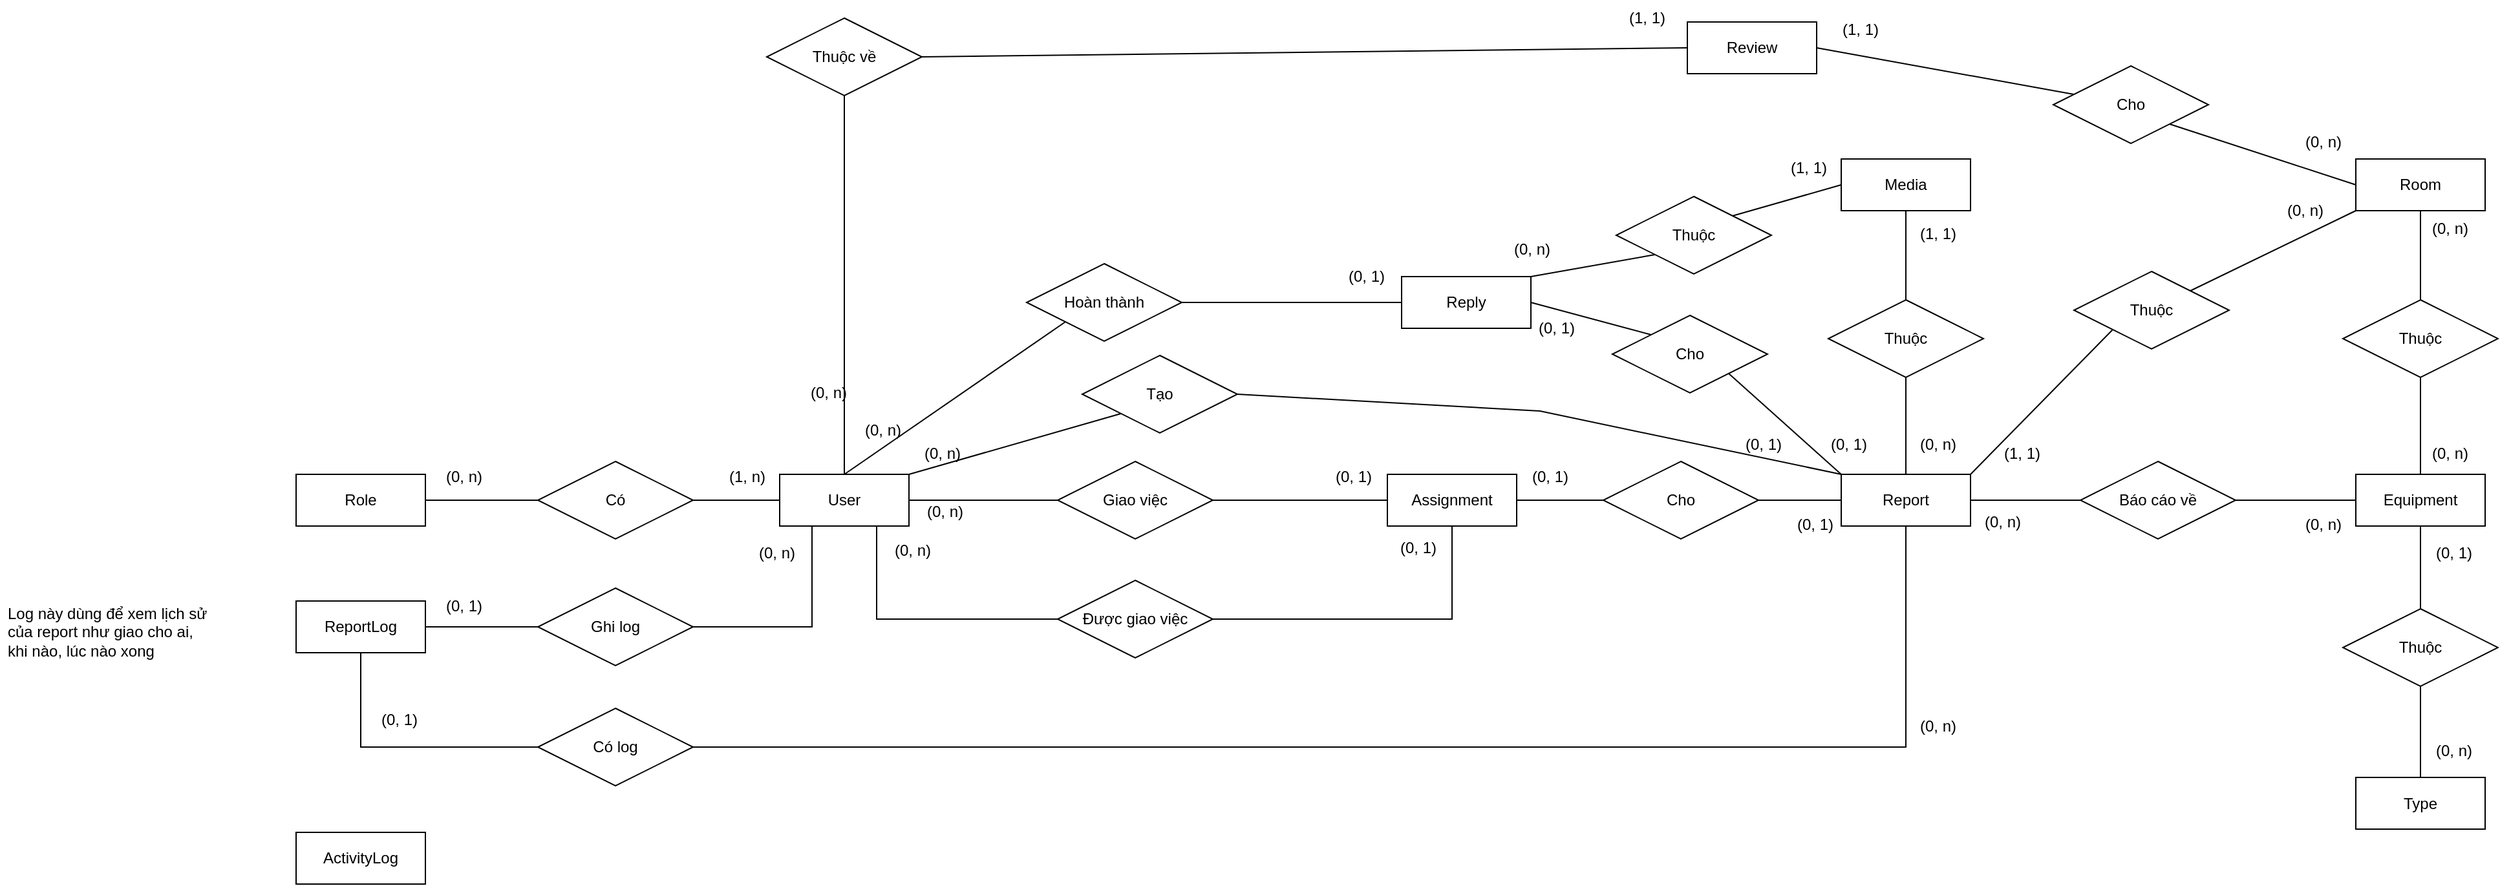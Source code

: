 <mxfile version="22.1.21" type="device">
  <diagram name="Page-1" id="hoEFoQ4iH5sQZK4b98_o">
    <mxGraphModel dx="1755" dy="875" grid="0" gridSize="10" guides="1" tooltips="1" connect="1" arrows="1" fold="1" page="0" pageScale="1" pageWidth="850" pageHeight="1100" math="0" shadow="0">
      <root>
        <mxCell id="0" />
        <mxCell id="1" parent="0" />
        <mxCell id="WUMwzGDRvkxWrhtn1PmS-2" value="User" style="whiteSpace=wrap;html=1;align=center;" vertex="1" parent="1">
          <mxGeometry x="95" y="162" width="100" height="40" as="geometry" />
        </mxCell>
        <mxCell id="WUMwzGDRvkxWrhtn1PmS-3" value="Có" style="shape=rhombus;perimeter=rhombusPerimeter;whiteSpace=wrap;html=1;align=center;" vertex="1" parent="1">
          <mxGeometry x="-92" y="152" width="120" height="60" as="geometry" />
        </mxCell>
        <mxCell id="WUMwzGDRvkxWrhtn1PmS-4" value="Role" style="whiteSpace=wrap;html=1;align=center;" vertex="1" parent="1">
          <mxGeometry x="-279" y="162" width="100" height="40" as="geometry" />
        </mxCell>
        <mxCell id="WUMwzGDRvkxWrhtn1PmS-5" value="" style="endArrow=none;html=1;rounded=0;exitX=1;exitY=0.5;exitDx=0;exitDy=0;entryX=0;entryY=0.5;entryDx=0;entryDy=0;" edge="1" parent="1" source="WUMwzGDRvkxWrhtn1PmS-4" target="WUMwzGDRvkxWrhtn1PmS-3">
          <mxGeometry relative="1" as="geometry">
            <mxPoint x="-224" y="128" as="sourcePoint" />
            <mxPoint x="-64" y="128" as="targetPoint" />
          </mxGeometry>
        </mxCell>
        <mxCell id="WUMwzGDRvkxWrhtn1PmS-6" value="" style="endArrow=none;html=1;rounded=0;exitX=1;exitY=0.5;exitDx=0;exitDy=0;entryX=0;entryY=0.5;entryDx=0;entryDy=0;" edge="1" parent="1" source="WUMwzGDRvkxWrhtn1PmS-3" target="WUMwzGDRvkxWrhtn1PmS-2">
          <mxGeometry relative="1" as="geometry">
            <mxPoint x="88" y="260" as="sourcePoint" />
            <mxPoint x="175" y="260" as="targetPoint" />
          </mxGeometry>
        </mxCell>
        <mxCell id="WUMwzGDRvkxWrhtn1PmS-7" value="(0, n)" style="text;strokeColor=none;fillColor=none;spacingLeft=4;spacingRight=4;overflow=hidden;rotatable=0;points=[[0,0.5],[1,0.5]];portConstraint=eastwest;fontSize=12;whiteSpace=wrap;html=1;" vertex="1" parent="1">
          <mxGeometry x="-169" y="150" width="40" height="30" as="geometry" />
        </mxCell>
        <mxCell id="WUMwzGDRvkxWrhtn1PmS-8" value="(1, n)" style="text;strokeColor=none;fillColor=none;spacingLeft=4;spacingRight=4;overflow=hidden;rotatable=0;points=[[0,0.5],[1,0.5]];portConstraint=eastwest;fontSize=12;whiteSpace=wrap;html=1;" vertex="1" parent="1">
          <mxGeometry x="50" y="150" width="40" height="30" as="geometry" />
        </mxCell>
        <mxCell id="WUMwzGDRvkxWrhtn1PmS-9" value="Giao việc" style="shape=rhombus;perimeter=rhombusPerimeter;whiteSpace=wrap;html=1;align=center;" vertex="1" parent="1">
          <mxGeometry x="310" y="152" width="120" height="60" as="geometry" />
        </mxCell>
        <mxCell id="WUMwzGDRvkxWrhtn1PmS-10" value="Assignment" style="whiteSpace=wrap;html=1;align=center;" vertex="1" parent="1">
          <mxGeometry x="565" y="162" width="100" height="40" as="geometry" />
        </mxCell>
        <mxCell id="WUMwzGDRvkxWrhtn1PmS-11" value="" style="endArrow=none;html=1;rounded=0;exitX=1;exitY=0.5;exitDx=0;exitDy=0;entryX=0;entryY=0.5;entryDx=0;entryDy=0;" edge="1" parent="1" source="WUMwzGDRvkxWrhtn1PmS-2" target="WUMwzGDRvkxWrhtn1PmS-9">
          <mxGeometry relative="1" as="geometry">
            <mxPoint x="338" y="226" as="sourcePoint" />
            <mxPoint x="498" y="226" as="targetPoint" />
          </mxGeometry>
        </mxCell>
        <mxCell id="WUMwzGDRvkxWrhtn1PmS-12" value="" style="endArrow=none;html=1;rounded=0;exitX=1;exitY=0.5;exitDx=0;exitDy=0;entryX=0;entryY=0.5;entryDx=0;entryDy=0;" edge="1" parent="1" source="WUMwzGDRvkxWrhtn1PmS-9" target="WUMwzGDRvkxWrhtn1PmS-10">
          <mxGeometry relative="1" as="geometry">
            <mxPoint x="458" y="339" as="sourcePoint" />
            <mxPoint x="573" y="339" as="targetPoint" />
          </mxGeometry>
        </mxCell>
        <mxCell id="WUMwzGDRvkxWrhtn1PmS-13" value="(0, n)" style="text;strokeColor=none;fillColor=none;spacingLeft=4;spacingRight=4;overflow=hidden;rotatable=0;points=[[0,0.5],[1,0.5]];portConstraint=eastwest;fontSize=12;whiteSpace=wrap;html=1;" vertex="1" parent="1">
          <mxGeometry x="203" y="177" width="40" height="30" as="geometry" />
        </mxCell>
        <mxCell id="WUMwzGDRvkxWrhtn1PmS-14" value="(0, 1)" style="text;strokeColor=none;fillColor=none;spacingLeft=4;spacingRight=4;overflow=hidden;rotatable=0;points=[[0,0.5],[1,0.5]];portConstraint=eastwest;fontSize=12;whiteSpace=wrap;html=1;" vertex="1" parent="1">
          <mxGeometry x="519" y="150" width="40" height="30" as="geometry" />
        </mxCell>
        <mxCell id="WUMwzGDRvkxWrhtn1PmS-16" value="" style="endArrow=none;html=1;rounded=0;exitX=0.75;exitY=1;exitDx=0;exitDy=0;entryX=0;entryY=0.5;entryDx=0;entryDy=0;edgeStyle=orthogonalEdgeStyle;" edge="1" parent="1" source="WUMwzGDRvkxWrhtn1PmS-2" target="WUMwzGDRvkxWrhtn1PmS-17">
          <mxGeometry relative="1" as="geometry">
            <mxPoint x="158" y="306" as="sourcePoint" />
            <mxPoint x="273" y="306" as="targetPoint" />
          </mxGeometry>
        </mxCell>
        <mxCell id="WUMwzGDRvkxWrhtn1PmS-17" value="Được giao việc" style="shape=rhombus;perimeter=rhombusPerimeter;whiteSpace=wrap;html=1;align=center;" vertex="1" parent="1">
          <mxGeometry x="310" y="244" width="120" height="60" as="geometry" />
        </mxCell>
        <mxCell id="WUMwzGDRvkxWrhtn1PmS-18" value="(0, n)" style="text;strokeColor=none;fillColor=none;spacingLeft=4;spacingRight=4;overflow=hidden;rotatable=0;points=[[0,0.5],[1,0.5]];portConstraint=eastwest;fontSize=12;whiteSpace=wrap;html=1;" vertex="1" parent="1">
          <mxGeometry x="178" y="207" width="40" height="30" as="geometry" />
        </mxCell>
        <mxCell id="WUMwzGDRvkxWrhtn1PmS-19" value="" style="endArrow=none;html=1;rounded=0;exitX=1;exitY=0.5;exitDx=0;exitDy=0;entryX=0.5;entryY=1;entryDx=0;entryDy=0;edgeStyle=orthogonalEdgeStyle;" edge="1" parent="1" source="WUMwzGDRvkxWrhtn1PmS-17" target="WUMwzGDRvkxWrhtn1PmS-10">
          <mxGeometry relative="1" as="geometry">
            <mxPoint x="440" y="192" as="sourcePoint" />
            <mxPoint x="575" y="192" as="targetPoint" />
          </mxGeometry>
        </mxCell>
        <mxCell id="WUMwzGDRvkxWrhtn1PmS-20" value="(0, 1)" style="text;strokeColor=none;fillColor=none;spacingLeft=4;spacingRight=4;overflow=hidden;rotatable=0;points=[[0,0.5],[1,0.5]];portConstraint=eastwest;fontSize=12;whiteSpace=wrap;html=1;" vertex="1" parent="1">
          <mxGeometry x="569" y="205" width="40" height="30" as="geometry" />
        </mxCell>
        <mxCell id="WUMwzGDRvkxWrhtn1PmS-22" value="ReportLog" style="whiteSpace=wrap;html=1;align=center;" vertex="1" parent="1">
          <mxGeometry x="-279" y="260" width="100" height="40" as="geometry" />
        </mxCell>
        <mxCell id="WUMwzGDRvkxWrhtn1PmS-23" value="" style="endArrow=none;html=1;rounded=0;exitX=1;exitY=0.5;exitDx=0;exitDy=0;entryX=0;entryY=0.5;entryDx=0;entryDy=0;" edge="1" parent="1" source="WUMwzGDRvkxWrhtn1PmS-22" target="WUMwzGDRvkxWrhtn1PmS-24">
          <mxGeometry relative="1" as="geometry">
            <mxPoint x="-171" y="273.52" as="sourcePoint" />
            <mxPoint x="-95" y="280" as="targetPoint" />
          </mxGeometry>
        </mxCell>
        <mxCell id="WUMwzGDRvkxWrhtn1PmS-24" value="Ghi log" style="shape=rhombus;perimeter=rhombusPerimeter;whiteSpace=wrap;html=1;align=center;" vertex="1" parent="1">
          <mxGeometry x="-92" y="250" width="120" height="60" as="geometry" />
        </mxCell>
        <mxCell id="WUMwzGDRvkxWrhtn1PmS-25" value="" style="endArrow=none;html=1;rounded=0;exitX=1;exitY=0.5;exitDx=0;exitDy=0;entryX=0.25;entryY=1;entryDx=0;entryDy=0;edgeStyle=orthogonalEdgeStyle;" edge="1" parent="1" source="WUMwzGDRvkxWrhtn1PmS-24" target="WUMwzGDRvkxWrhtn1PmS-2">
          <mxGeometry relative="1" as="geometry">
            <mxPoint x="-169" y="290" as="sourcePoint" />
            <mxPoint x="-82" y="290" as="targetPoint" />
          </mxGeometry>
        </mxCell>
        <mxCell id="WUMwzGDRvkxWrhtn1PmS-26" value="(0, n)" style="text;strokeColor=none;fillColor=none;spacingLeft=4;spacingRight=4;overflow=hidden;rotatable=0;points=[[0,0.5],[1,0.5]];portConstraint=eastwest;fontSize=12;whiteSpace=wrap;html=1;" vertex="1" parent="1">
          <mxGeometry x="73" y="209" width="40" height="30" as="geometry" />
        </mxCell>
        <mxCell id="WUMwzGDRvkxWrhtn1PmS-27" value="(0, 1)" style="text;strokeColor=none;fillColor=none;spacingLeft=4;spacingRight=4;overflow=hidden;rotatable=0;points=[[0,0.5],[1,0.5]];portConstraint=eastwest;fontSize=12;whiteSpace=wrap;html=1;" vertex="1" parent="1">
          <mxGeometry x="-169" y="250" width="40" height="30" as="geometry" />
        </mxCell>
        <mxCell id="WUMwzGDRvkxWrhtn1PmS-28" value="Log này dùng để xem lịch sử của report như giao cho ai, khi nào, lúc nào xong" style="text;strokeColor=none;fillColor=none;spacingLeft=4;spacingRight=4;overflow=hidden;rotatable=0;points=[[0,0.5],[1,0.5]];portConstraint=eastwest;fontSize=12;whiteSpace=wrap;html=1;" vertex="1" parent="1">
          <mxGeometry x="-508" y="256" width="169" height="56" as="geometry" />
        </mxCell>
        <mxCell id="WUMwzGDRvkxWrhtn1PmS-29" value="Report" style="whiteSpace=wrap;html=1;align=center;" vertex="1" parent="1">
          <mxGeometry x="916" y="162" width="100" height="40" as="geometry" />
        </mxCell>
        <mxCell id="WUMwzGDRvkxWrhtn1PmS-30" value="Cho" style="shape=rhombus;perimeter=rhombusPerimeter;whiteSpace=wrap;html=1;align=center;" vertex="1" parent="1">
          <mxGeometry x="732" y="152" width="120" height="60" as="geometry" />
        </mxCell>
        <mxCell id="WUMwzGDRvkxWrhtn1PmS-31" value="" style="endArrow=none;html=1;rounded=0;exitX=1;exitY=0.5;exitDx=0;exitDy=0;entryX=0;entryY=0.5;entryDx=0;entryDy=0;" edge="1" parent="1" source="WUMwzGDRvkxWrhtn1PmS-10" target="WUMwzGDRvkxWrhtn1PmS-30">
          <mxGeometry relative="1" as="geometry">
            <mxPoint x="693" y="234" as="sourcePoint" />
            <mxPoint x="853" y="234" as="targetPoint" />
          </mxGeometry>
        </mxCell>
        <mxCell id="WUMwzGDRvkxWrhtn1PmS-32" value="" style="endArrow=none;html=1;rounded=0;exitX=1;exitY=0.5;exitDx=0;exitDy=0;entryX=0;entryY=0.5;entryDx=0;entryDy=0;" edge="1" parent="1" source="WUMwzGDRvkxWrhtn1PmS-30" target="WUMwzGDRvkxWrhtn1PmS-29">
          <mxGeometry relative="1" as="geometry">
            <mxPoint x="849" y="304" as="sourcePoint" />
            <mxPoint x="916" y="304" as="targetPoint" />
          </mxGeometry>
        </mxCell>
        <mxCell id="WUMwzGDRvkxWrhtn1PmS-34" value="(0, 1)" style="text;strokeColor=none;fillColor=none;spacingLeft=4;spacingRight=4;overflow=hidden;rotatable=0;points=[[0,0.5],[1,0.5]];portConstraint=eastwest;fontSize=12;whiteSpace=wrap;html=1;" vertex="1" parent="1">
          <mxGeometry x="876" y="187" width="40" height="30" as="geometry" />
        </mxCell>
        <mxCell id="WUMwzGDRvkxWrhtn1PmS-35" value="(0, 1)" style="text;strokeColor=none;fillColor=none;spacingLeft=4;spacingRight=4;overflow=hidden;rotatable=0;points=[[0,0.5],[1,0.5]];portConstraint=eastwest;fontSize=12;whiteSpace=wrap;html=1;" vertex="1" parent="1">
          <mxGeometry x="671" y="150" width="40" height="30" as="geometry" />
        </mxCell>
        <mxCell id="WUMwzGDRvkxWrhtn1PmS-36" value="Media" style="whiteSpace=wrap;html=1;align=center;" vertex="1" parent="1">
          <mxGeometry x="916" y="-82" width="100" height="40" as="geometry" />
        </mxCell>
        <mxCell id="WUMwzGDRvkxWrhtn1PmS-38" value="Thuộc" style="shape=rhombus;perimeter=rhombusPerimeter;whiteSpace=wrap;html=1;align=center;" vertex="1" parent="1">
          <mxGeometry x="906" y="27" width="120" height="60" as="geometry" />
        </mxCell>
        <mxCell id="WUMwzGDRvkxWrhtn1PmS-39" value="" style="endArrow=none;html=1;rounded=0;exitX=0.5;exitY=0;exitDx=0;exitDy=0;" edge="1" parent="1" source="WUMwzGDRvkxWrhtn1PmS-29" target="WUMwzGDRvkxWrhtn1PmS-38">
          <mxGeometry relative="1" as="geometry">
            <mxPoint x="942" y="154" as="sourcePoint" />
            <mxPoint x="990" y="101" as="targetPoint" />
          </mxGeometry>
        </mxCell>
        <mxCell id="WUMwzGDRvkxWrhtn1PmS-40" value="" style="endArrow=none;html=1;rounded=0;exitX=0.5;exitY=1;exitDx=0;exitDy=0;entryX=0.5;entryY=0;entryDx=0;entryDy=0;" edge="1" parent="1" source="WUMwzGDRvkxWrhtn1PmS-36" target="WUMwzGDRvkxWrhtn1PmS-38">
          <mxGeometry relative="1" as="geometry">
            <mxPoint x="976" y="212" as="sourcePoint" />
            <mxPoint x="989" y="7" as="targetPoint" />
          </mxGeometry>
        </mxCell>
        <mxCell id="WUMwzGDRvkxWrhtn1PmS-41" value="(0, n)" style="text;strokeColor=none;fillColor=none;spacingLeft=4;spacingRight=4;overflow=hidden;rotatable=0;points=[[0,0.5],[1,0.5]];portConstraint=eastwest;fontSize=12;whiteSpace=wrap;html=1;" vertex="1" parent="1">
          <mxGeometry x="971" y="125" width="40" height="30" as="geometry" />
        </mxCell>
        <mxCell id="WUMwzGDRvkxWrhtn1PmS-42" value="(1, 1)" style="text;strokeColor=none;fillColor=none;spacingLeft=4;spacingRight=4;overflow=hidden;rotatable=0;points=[[0,0.5],[1,0.5]];portConstraint=eastwest;fontSize=12;whiteSpace=wrap;html=1;" vertex="1" parent="1">
          <mxGeometry x="971" y="-38" width="40" height="30" as="geometry" />
        </mxCell>
        <mxCell id="WUMwzGDRvkxWrhtn1PmS-43" value="Có log" style="shape=rhombus;perimeter=rhombusPerimeter;whiteSpace=wrap;html=1;align=center;" vertex="1" parent="1">
          <mxGeometry x="-92" y="343" width="120" height="60" as="geometry" />
        </mxCell>
        <mxCell id="WUMwzGDRvkxWrhtn1PmS-44" value="" style="endArrow=none;html=1;rounded=0;exitX=1;exitY=0.5;exitDx=0;exitDy=0;entryX=0.5;entryY=1;entryDx=0;entryDy=0;edgeStyle=orthogonalEdgeStyle;" edge="1" parent="1" source="WUMwzGDRvkxWrhtn1PmS-43" target="WUMwzGDRvkxWrhtn1PmS-29">
          <mxGeometry relative="1" as="geometry">
            <mxPoint x="480" y="223" as="sourcePoint" />
            <mxPoint x="640" y="223" as="targetPoint" />
          </mxGeometry>
        </mxCell>
        <mxCell id="WUMwzGDRvkxWrhtn1PmS-46" value="(0, n)" style="text;strokeColor=none;fillColor=none;spacingLeft=4;spacingRight=4;overflow=hidden;rotatable=0;points=[[0,0.5],[1,0.5]];portConstraint=eastwest;fontSize=12;whiteSpace=wrap;html=1;" vertex="1" parent="1">
          <mxGeometry x="971" y="343" width="40" height="30" as="geometry" />
        </mxCell>
        <mxCell id="WUMwzGDRvkxWrhtn1PmS-47" value="" style="endArrow=none;html=1;rounded=0;exitX=0.5;exitY=1;exitDx=0;exitDy=0;entryX=0;entryY=0.5;entryDx=0;entryDy=0;edgeStyle=orthogonalEdgeStyle;" edge="1" parent="1" source="WUMwzGDRvkxWrhtn1PmS-22" target="WUMwzGDRvkxWrhtn1PmS-43">
          <mxGeometry relative="1" as="geometry">
            <mxPoint x="-169" y="290" as="sourcePoint" />
            <mxPoint x="-82" y="290" as="targetPoint" />
          </mxGeometry>
        </mxCell>
        <mxCell id="WUMwzGDRvkxWrhtn1PmS-49" value="(0, 1)" style="text;strokeColor=none;fillColor=none;spacingLeft=4;spacingRight=4;overflow=hidden;rotatable=0;points=[[0,0.5],[1,0.5]];portConstraint=eastwest;fontSize=12;whiteSpace=wrap;html=1;" vertex="1" parent="1">
          <mxGeometry x="-219" y="338" width="40" height="30" as="geometry" />
        </mxCell>
        <mxCell id="WUMwzGDRvkxWrhtn1PmS-50" value="Reply" style="whiteSpace=wrap;html=1;align=center;" vertex="1" parent="1">
          <mxGeometry x="576" y="9" width="100" height="40" as="geometry" />
        </mxCell>
        <mxCell id="WUMwzGDRvkxWrhtn1PmS-51" value="Cho" style="shape=rhombus;perimeter=rhombusPerimeter;whiteSpace=wrap;html=1;align=center;" vertex="1" parent="1">
          <mxGeometry x="739" y="39" width="120" height="60" as="geometry" />
        </mxCell>
        <mxCell id="WUMwzGDRvkxWrhtn1PmS-53" value="" style="endArrow=none;html=1;rounded=0;exitX=1;exitY=1;exitDx=0;exitDy=0;entryX=0;entryY=0;entryDx=0;entryDy=0;" edge="1" parent="1" source="WUMwzGDRvkxWrhtn1PmS-51" target="WUMwzGDRvkxWrhtn1PmS-29">
          <mxGeometry relative="1" as="geometry">
            <mxPoint x="842" y="71" as="sourcePoint" />
            <mxPoint x="1002" y="71" as="targetPoint" />
          </mxGeometry>
        </mxCell>
        <mxCell id="WUMwzGDRvkxWrhtn1PmS-54" value="(0, 1)" style="text;strokeColor=none;fillColor=none;spacingLeft=4;spacingRight=4;overflow=hidden;rotatable=0;points=[[0,0.5],[1,0.5]];portConstraint=eastwest;fontSize=12;whiteSpace=wrap;html=1;" vertex="1" parent="1">
          <mxGeometry x="902" y="125" width="40" height="30" as="geometry" />
        </mxCell>
        <mxCell id="WUMwzGDRvkxWrhtn1PmS-55" value="(0, 1)" style="text;strokeColor=none;fillColor=none;spacingLeft=4;spacingRight=4;overflow=hidden;rotatable=0;points=[[0,0.5],[1,0.5]];portConstraint=eastwest;fontSize=12;whiteSpace=wrap;html=1;" vertex="1" parent="1">
          <mxGeometry x="676" y="35" width="40" height="30" as="geometry" />
        </mxCell>
        <mxCell id="WUMwzGDRvkxWrhtn1PmS-56" value="" style="endArrow=none;html=1;rounded=0;exitX=1;exitY=0.5;exitDx=0;exitDy=0;entryX=0;entryY=0;entryDx=0;entryDy=0;" edge="1" parent="1" source="WUMwzGDRvkxWrhtn1PmS-50" target="WUMwzGDRvkxWrhtn1PmS-51">
          <mxGeometry relative="1" as="geometry">
            <mxPoint x="842" y="71" as="sourcePoint" />
            <mxPoint x="1002" y="71" as="targetPoint" />
          </mxGeometry>
        </mxCell>
        <mxCell id="WUMwzGDRvkxWrhtn1PmS-57" value="Thuộc" style="shape=rhombus;perimeter=rhombusPerimeter;whiteSpace=wrap;html=1;align=center;" vertex="1" parent="1">
          <mxGeometry x="742" y="-53" width="120" height="60" as="geometry" />
        </mxCell>
        <mxCell id="WUMwzGDRvkxWrhtn1PmS-58" value="" style="endArrow=none;html=1;rounded=0;exitX=1;exitY=0;exitDx=0;exitDy=0;entryX=0;entryY=1;entryDx=0;entryDy=0;" edge="1" parent="1" source="WUMwzGDRvkxWrhtn1PmS-50" target="WUMwzGDRvkxWrhtn1PmS-57">
          <mxGeometry relative="1" as="geometry">
            <mxPoint x="842" y="4" as="sourcePoint" />
            <mxPoint x="1002" y="4" as="targetPoint" />
          </mxGeometry>
        </mxCell>
        <mxCell id="WUMwzGDRvkxWrhtn1PmS-59" value="" style="endArrow=none;html=1;rounded=0;exitX=1;exitY=0;exitDx=0;exitDy=0;entryX=0;entryY=0.5;entryDx=0;entryDy=0;" edge="1" parent="1" source="WUMwzGDRvkxWrhtn1PmS-57" target="WUMwzGDRvkxWrhtn1PmS-36">
          <mxGeometry relative="1" as="geometry">
            <mxPoint x="686" y="63" as="sourcePoint" />
            <mxPoint x="782" y="2" as="targetPoint" />
          </mxGeometry>
        </mxCell>
        <mxCell id="WUMwzGDRvkxWrhtn1PmS-60" value="(0, n)" style="text;strokeColor=none;fillColor=none;spacingLeft=4;spacingRight=4;overflow=hidden;rotatable=0;points=[[0,0.5],[1,0.5]];portConstraint=eastwest;fontSize=12;whiteSpace=wrap;html=1;" vertex="1" parent="1">
          <mxGeometry x="657" y="-26" width="40" height="30" as="geometry" />
        </mxCell>
        <mxCell id="WUMwzGDRvkxWrhtn1PmS-61" value="(1, 1)" style="text;strokeColor=none;fillColor=none;spacingLeft=4;spacingRight=4;overflow=hidden;rotatable=0;points=[[0,0.5],[1,0.5]];portConstraint=eastwest;fontSize=12;whiteSpace=wrap;html=1;" vertex="1" parent="1">
          <mxGeometry x="871" y="-89" width="40" height="30" as="geometry" />
        </mxCell>
        <mxCell id="WUMwzGDRvkxWrhtn1PmS-62" value="Hoàn thành" style="shape=rhombus;perimeter=rhombusPerimeter;whiteSpace=wrap;html=1;align=center;" vertex="1" parent="1">
          <mxGeometry x="286" y="-1" width="120" height="60" as="geometry" />
        </mxCell>
        <mxCell id="WUMwzGDRvkxWrhtn1PmS-63" value="" style="endArrow=none;html=1;rounded=0;exitX=0.5;exitY=0;exitDx=0;exitDy=0;entryX=0;entryY=1;entryDx=0;entryDy=0;" edge="1" parent="1" source="WUMwzGDRvkxWrhtn1PmS-2" target="WUMwzGDRvkxWrhtn1PmS-62">
          <mxGeometry relative="1" as="geometry">
            <mxPoint x="292" y="18" as="sourcePoint" />
            <mxPoint x="452" y="18" as="targetPoint" />
          </mxGeometry>
        </mxCell>
        <mxCell id="WUMwzGDRvkxWrhtn1PmS-64" value="" style="endArrow=none;html=1;rounded=0;exitX=1;exitY=0.5;exitDx=0;exitDy=0;entryX=0;entryY=0.5;entryDx=0;entryDy=0;" edge="1" parent="1" source="WUMwzGDRvkxWrhtn1PmS-62" target="WUMwzGDRvkxWrhtn1PmS-50">
          <mxGeometry relative="1" as="geometry">
            <mxPoint x="155" y="172" as="sourcePoint" />
            <mxPoint x="333" y="78" as="targetPoint" />
          </mxGeometry>
        </mxCell>
        <mxCell id="WUMwzGDRvkxWrhtn1PmS-65" value="(0, n)" style="text;strokeColor=none;fillColor=none;spacingLeft=4;spacingRight=4;overflow=hidden;rotatable=0;points=[[0,0.5],[1,0.5]];portConstraint=eastwest;fontSize=12;whiteSpace=wrap;html=1;" vertex="1" parent="1">
          <mxGeometry x="155" y="114" width="40" height="30" as="geometry" />
        </mxCell>
        <mxCell id="WUMwzGDRvkxWrhtn1PmS-66" value="(0, 1)" style="text;strokeColor=none;fillColor=none;spacingLeft=4;spacingRight=4;overflow=hidden;rotatable=0;points=[[0,0.5],[1,0.5]];portConstraint=eastwest;fontSize=12;whiteSpace=wrap;html=1;" vertex="1" parent="1">
          <mxGeometry x="529" y="-5" width="40" height="30" as="geometry" />
        </mxCell>
        <mxCell id="WUMwzGDRvkxWrhtn1PmS-67" value="Equipment" style="whiteSpace=wrap;html=1;align=center;" vertex="1" parent="1">
          <mxGeometry x="1314" y="162" width="100" height="40" as="geometry" />
        </mxCell>
        <mxCell id="WUMwzGDRvkxWrhtn1PmS-68" value="Room" style="whiteSpace=wrap;html=1;align=center;" vertex="1" parent="1">
          <mxGeometry x="1314" y="-82" width="100" height="40" as="geometry" />
        </mxCell>
        <mxCell id="WUMwzGDRvkxWrhtn1PmS-70" value="Báo cáo về" style="shape=rhombus;perimeter=rhombusPerimeter;whiteSpace=wrap;html=1;align=center;" vertex="1" parent="1">
          <mxGeometry x="1101" y="152" width="120" height="60" as="geometry" />
        </mxCell>
        <mxCell id="WUMwzGDRvkxWrhtn1PmS-71" value="" style="endArrow=none;html=1;rounded=0;exitX=1;exitY=0.5;exitDx=0;exitDy=0;entryX=0;entryY=0.5;entryDx=0;entryDy=0;" edge="1" parent="1" source="WUMwzGDRvkxWrhtn1PmS-29" target="WUMwzGDRvkxWrhtn1PmS-70">
          <mxGeometry relative="1" as="geometry">
            <mxPoint x="862" y="192" as="sourcePoint" />
            <mxPoint x="926" y="192" as="targetPoint" />
          </mxGeometry>
        </mxCell>
        <mxCell id="WUMwzGDRvkxWrhtn1PmS-72" value="" style="endArrow=none;html=1;rounded=0;exitX=1;exitY=0.5;exitDx=0;exitDy=0;entryX=0;entryY=0.5;entryDx=0;entryDy=0;" edge="1" parent="1" source="WUMwzGDRvkxWrhtn1PmS-70" target="WUMwzGDRvkxWrhtn1PmS-67">
          <mxGeometry relative="1" as="geometry">
            <mxPoint x="1245" y="283.52" as="sourcePoint" />
            <mxPoint x="1335" y="185" as="targetPoint" />
          </mxGeometry>
        </mxCell>
        <mxCell id="WUMwzGDRvkxWrhtn1PmS-73" value="(0, n)" style="text;strokeColor=none;fillColor=none;spacingLeft=4;spacingRight=4;overflow=hidden;rotatable=0;points=[[0,0.5],[1,0.5]];portConstraint=eastwest;fontSize=12;whiteSpace=wrap;html=1;" vertex="1" parent="1">
          <mxGeometry x="1021" y="185" width="40" height="30" as="geometry" />
        </mxCell>
        <mxCell id="WUMwzGDRvkxWrhtn1PmS-74" value="(0, n)" style="text;strokeColor=none;fillColor=none;spacingLeft=4;spacingRight=4;overflow=hidden;rotatable=0;points=[[0,0.5],[1,0.5]];portConstraint=eastwest;fontSize=12;whiteSpace=wrap;html=1;" vertex="1" parent="1">
          <mxGeometry x="1269" y="187" width="40" height="30" as="geometry" />
        </mxCell>
        <mxCell id="WUMwzGDRvkxWrhtn1PmS-75" value="Thuộc" style="shape=rhombus;perimeter=rhombusPerimeter;whiteSpace=wrap;html=1;align=center;" vertex="1" parent="1">
          <mxGeometry x="1304" y="27" width="120" height="60" as="geometry" />
        </mxCell>
        <mxCell id="WUMwzGDRvkxWrhtn1PmS-76" value="" style="endArrow=none;html=1;rounded=0;exitX=0.5;exitY=1;exitDx=0;exitDy=0;entryX=0.5;entryY=0;entryDx=0;entryDy=0;" edge="1" parent="1" source="WUMwzGDRvkxWrhtn1PmS-75" target="WUMwzGDRvkxWrhtn1PmS-67">
          <mxGeometry relative="1" as="geometry">
            <mxPoint x="1341" y="360" as="sourcePoint" />
            <mxPoint x="1501" y="360" as="targetPoint" />
          </mxGeometry>
        </mxCell>
        <mxCell id="WUMwzGDRvkxWrhtn1PmS-77" value="" style="endArrow=none;html=1;rounded=0;exitX=0.5;exitY=1;exitDx=0;exitDy=0;entryX=0.5;entryY=0;entryDx=0;entryDy=0;" edge="1" parent="1" source="WUMwzGDRvkxWrhtn1PmS-68" target="WUMwzGDRvkxWrhtn1PmS-75">
          <mxGeometry relative="1" as="geometry">
            <mxPoint x="1374" y="97" as="sourcePoint" />
            <mxPoint x="1374" y="172" as="targetPoint" />
          </mxGeometry>
        </mxCell>
        <mxCell id="WUMwzGDRvkxWrhtn1PmS-79" value="(0, n)" style="text;strokeColor=none;fillColor=none;spacingLeft=4;spacingRight=4;overflow=hidden;rotatable=0;points=[[0,0.5],[1,0.5]];portConstraint=eastwest;fontSize=12;whiteSpace=wrap;html=1;" vertex="1" parent="1">
          <mxGeometry x="1367" y="-42" width="40" height="30" as="geometry" />
        </mxCell>
        <mxCell id="WUMwzGDRvkxWrhtn1PmS-80" value="(0, n)" style="text;strokeColor=none;fillColor=none;spacingLeft=4;spacingRight=4;overflow=hidden;rotatable=0;points=[[0,0.5],[1,0.5]];portConstraint=eastwest;fontSize=12;whiteSpace=wrap;html=1;" vertex="1" parent="1">
          <mxGeometry x="1367" y="132" width="40" height="30" as="geometry" />
        </mxCell>
        <mxCell id="WUMwzGDRvkxWrhtn1PmS-81" value="Thuộc" style="shape=rhombus;perimeter=rhombusPerimeter;whiteSpace=wrap;html=1;align=center;" vertex="1" parent="1">
          <mxGeometry x="1304" y="266" width="120" height="60" as="geometry" />
        </mxCell>
        <mxCell id="WUMwzGDRvkxWrhtn1PmS-82" value="Type" style="whiteSpace=wrap;html=1;align=center;" vertex="1" parent="1">
          <mxGeometry x="1314" y="396.5" width="100" height="40" as="geometry" />
        </mxCell>
        <mxCell id="WUMwzGDRvkxWrhtn1PmS-83" value="" style="endArrow=none;html=1;rounded=0;exitX=0.5;exitY=0;exitDx=0;exitDy=0;entryX=0.5;entryY=1;entryDx=0;entryDy=0;" edge="1" parent="1" source="WUMwzGDRvkxWrhtn1PmS-82" target="WUMwzGDRvkxWrhtn1PmS-81">
          <mxGeometry relative="1" as="geometry">
            <mxPoint x="1094" y="302.5" as="sourcePoint" />
            <mxPoint x="1254" y="302.5" as="targetPoint" />
          </mxGeometry>
        </mxCell>
        <mxCell id="WUMwzGDRvkxWrhtn1PmS-84" value="" style="endArrow=none;html=1;rounded=0;exitX=0.5;exitY=0;exitDx=0;exitDy=0;entryX=0.5;entryY=1;entryDx=0;entryDy=0;" edge="1" parent="1" source="WUMwzGDRvkxWrhtn1PmS-81" target="WUMwzGDRvkxWrhtn1PmS-67">
          <mxGeometry relative="1" as="geometry">
            <mxPoint x="1374" y="407" as="sourcePoint" />
            <mxPoint x="1374" y="350" as="targetPoint" />
          </mxGeometry>
        </mxCell>
        <mxCell id="WUMwzGDRvkxWrhtn1PmS-85" value="(0, n)" style="text;strokeColor=none;fillColor=none;spacingLeft=4;spacingRight=4;overflow=hidden;rotatable=0;points=[[0,0.5],[1,0.5]];portConstraint=eastwest;fontSize=12;whiteSpace=wrap;html=1;" vertex="1" parent="1">
          <mxGeometry x="1370" y="362" width="40" height="30" as="geometry" />
        </mxCell>
        <mxCell id="WUMwzGDRvkxWrhtn1PmS-86" value="(0, 1)" style="text;strokeColor=none;fillColor=none;spacingLeft=4;spacingRight=4;overflow=hidden;rotatable=0;points=[[0,0.5],[1,0.5]];portConstraint=eastwest;fontSize=12;whiteSpace=wrap;html=1;" vertex="1" parent="1">
          <mxGeometry x="1370" y="209" width="40" height="30" as="geometry" />
        </mxCell>
        <mxCell id="WUMwzGDRvkxWrhtn1PmS-87" value="Tạo" style="shape=rhombus;perimeter=rhombusPerimeter;whiteSpace=wrap;html=1;align=center;" vertex="1" parent="1">
          <mxGeometry x="329" y="70" width="120" height="60" as="geometry" />
        </mxCell>
        <mxCell id="WUMwzGDRvkxWrhtn1PmS-88" value="" style="endArrow=none;html=1;rounded=0;exitX=1;exitY=0;exitDx=0;exitDy=0;entryX=0;entryY=1;entryDx=0;entryDy=0;" edge="1" parent="1" source="WUMwzGDRvkxWrhtn1PmS-2" target="WUMwzGDRvkxWrhtn1PmS-87">
          <mxGeometry relative="1" as="geometry">
            <mxPoint x="493" y="85" as="sourcePoint" />
            <mxPoint x="653" y="85" as="targetPoint" />
          </mxGeometry>
        </mxCell>
        <mxCell id="WUMwzGDRvkxWrhtn1PmS-89" value="" style="endArrow=none;html=1;rounded=0;exitX=1;exitY=0.5;exitDx=0;exitDy=0;entryX=0;entryY=0;entryDx=0;entryDy=0;" edge="1" parent="1" source="WUMwzGDRvkxWrhtn1PmS-87" target="WUMwzGDRvkxWrhtn1PmS-29">
          <mxGeometry relative="1" as="geometry">
            <mxPoint x="205" y="172" as="sourcePoint" />
            <mxPoint x="369" y="125" as="targetPoint" />
            <Array as="points">
              <mxPoint x="683" y="113" />
            </Array>
          </mxGeometry>
        </mxCell>
        <mxCell id="WUMwzGDRvkxWrhtn1PmS-90" value="(0, 1)" style="text;strokeColor=none;fillColor=none;spacingLeft=4;spacingRight=4;overflow=hidden;rotatable=0;points=[[0,0.5],[1,0.5]];portConstraint=eastwest;fontSize=12;whiteSpace=wrap;html=1;" vertex="1" parent="1">
          <mxGeometry x="836" y="125" width="40" height="30" as="geometry" />
        </mxCell>
        <mxCell id="WUMwzGDRvkxWrhtn1PmS-91" value="(0, n)" style="text;strokeColor=none;fillColor=none;spacingLeft=4;spacingRight=4;overflow=hidden;rotatable=0;points=[[0,0.5],[1,0.5]];portConstraint=eastwest;fontSize=12;whiteSpace=wrap;html=1;" vertex="1" parent="1">
          <mxGeometry x="201" y="132" width="40" height="30" as="geometry" />
        </mxCell>
        <mxCell id="WUMwzGDRvkxWrhtn1PmS-92" value="Review" style="whiteSpace=wrap;html=1;align=center;" vertex="1" parent="1">
          <mxGeometry x="797" y="-188" width="100" height="40" as="geometry" />
        </mxCell>
        <mxCell id="WUMwzGDRvkxWrhtn1PmS-93" value="Thuộc về" style="shape=rhombus;perimeter=rhombusPerimeter;whiteSpace=wrap;html=1;align=center;" vertex="1" parent="1">
          <mxGeometry x="85" y="-191" width="120" height="60" as="geometry" />
        </mxCell>
        <mxCell id="WUMwzGDRvkxWrhtn1PmS-94" value="" style="endArrow=none;html=1;rounded=0;exitX=1;exitY=0.5;exitDx=0;exitDy=0;entryX=0;entryY=0.5;entryDx=0;entryDy=0;" edge="1" parent="1" source="WUMwzGDRvkxWrhtn1PmS-93" target="WUMwzGDRvkxWrhtn1PmS-92">
          <mxGeometry relative="1" as="geometry">
            <mxPoint x="570" y="-51" as="sourcePoint" />
            <mxPoint x="730" y="-51" as="targetPoint" />
          </mxGeometry>
        </mxCell>
        <mxCell id="WUMwzGDRvkxWrhtn1PmS-95" value="" style="endArrow=none;html=1;rounded=0;exitX=1;exitY=0.5;exitDx=0;exitDy=0;" edge="1" parent="1" source="WUMwzGDRvkxWrhtn1PmS-92" target="WUMwzGDRvkxWrhtn1PmS-96">
          <mxGeometry relative="1" as="geometry">
            <mxPoint x="953" y="-196" as="sourcePoint" />
            <mxPoint x="1029" y="-173" as="targetPoint" />
          </mxGeometry>
        </mxCell>
        <mxCell id="WUMwzGDRvkxWrhtn1PmS-96" value="Cho" style="shape=rhombus;perimeter=rhombusPerimeter;whiteSpace=wrap;html=1;align=center;" vertex="1" parent="1">
          <mxGeometry x="1080" y="-154" width="120" height="60" as="geometry" />
        </mxCell>
        <mxCell id="WUMwzGDRvkxWrhtn1PmS-97" value="" style="endArrow=none;html=1;rounded=0;exitX=1;exitY=1;exitDx=0;exitDy=0;entryX=0;entryY=0.5;entryDx=0;entryDy=0;" edge="1" parent="1" source="WUMwzGDRvkxWrhtn1PmS-96" target="WUMwzGDRvkxWrhtn1PmS-68">
          <mxGeometry relative="1" as="geometry">
            <mxPoint x="1393" y="-51" as="sourcePoint" />
            <mxPoint x="1553" y="-51" as="targetPoint" />
          </mxGeometry>
        </mxCell>
        <mxCell id="WUMwzGDRvkxWrhtn1PmS-99" value="(0, n)" style="text;strokeColor=none;fillColor=none;spacingLeft=4;spacingRight=4;overflow=hidden;rotatable=0;points=[[0,0.5],[1,0.5]];portConstraint=eastwest;fontSize=12;whiteSpace=wrap;html=1;" vertex="1" parent="1">
          <mxGeometry x="1269" y="-109" width="40" height="30" as="geometry" />
        </mxCell>
        <mxCell id="WUMwzGDRvkxWrhtn1PmS-100" value="(1, 1)" style="text;strokeColor=none;fillColor=none;spacingLeft=4;spacingRight=4;overflow=hidden;rotatable=0;points=[[0,0.5],[1,0.5]];portConstraint=eastwest;fontSize=12;whiteSpace=wrap;html=1;" vertex="1" parent="1">
          <mxGeometry x="911" y="-196" width="40" height="30" as="geometry" />
        </mxCell>
        <mxCell id="WUMwzGDRvkxWrhtn1PmS-101" value="" style="endArrow=none;html=1;rounded=0;exitX=0.5;exitY=1;exitDx=0;exitDy=0;entryX=0.5;entryY=0;entryDx=0;entryDy=0;" edge="1" parent="1" source="WUMwzGDRvkxWrhtn1PmS-93" target="WUMwzGDRvkxWrhtn1PmS-2">
          <mxGeometry relative="1" as="geometry">
            <mxPoint x="215" y="-151" as="sourcePoint" />
            <mxPoint x="807" y="-158" as="targetPoint" />
          </mxGeometry>
        </mxCell>
        <mxCell id="WUMwzGDRvkxWrhtn1PmS-102" value="(0, n)" style="text;strokeColor=none;fillColor=none;spacingLeft=4;spacingRight=4;overflow=hidden;rotatable=0;points=[[0,0.5],[1,0.5]];portConstraint=eastwest;fontSize=12;whiteSpace=wrap;html=1;" vertex="1" parent="1">
          <mxGeometry x="113" y="85" width="40" height="30" as="geometry" />
        </mxCell>
        <mxCell id="WUMwzGDRvkxWrhtn1PmS-103" value="(1, 1)" style="text;strokeColor=none;fillColor=none;spacingLeft=4;spacingRight=4;overflow=hidden;rotatable=0;points=[[0,0.5],[1,0.5]];portConstraint=eastwest;fontSize=12;whiteSpace=wrap;html=1;" vertex="1" parent="1">
          <mxGeometry x="746" y="-205" width="40" height="30" as="geometry" />
        </mxCell>
        <mxCell id="WUMwzGDRvkxWrhtn1PmS-105" value="ActivityLog" style="whiteSpace=wrap;html=1;align=center;" vertex="1" parent="1">
          <mxGeometry x="-279" y="439" width="100" height="40" as="geometry" />
        </mxCell>
        <mxCell id="WUMwzGDRvkxWrhtn1PmS-106" value="Thuộc" style="shape=rhombus;perimeter=rhombusPerimeter;whiteSpace=wrap;html=1;align=center;" vertex="1" parent="1">
          <mxGeometry x="1096" y="5" width="120" height="60" as="geometry" />
        </mxCell>
        <mxCell id="WUMwzGDRvkxWrhtn1PmS-107" value="" style="endArrow=none;html=1;rounded=0;exitX=1;exitY=0;exitDx=0;exitDy=0;entryX=0;entryY=1;entryDx=0;entryDy=0;" edge="1" parent="1" source="WUMwzGDRvkxWrhtn1PmS-29" target="WUMwzGDRvkxWrhtn1PmS-106">
          <mxGeometry relative="1" as="geometry">
            <mxPoint x="780" y="158" as="sourcePoint" />
            <mxPoint x="940" y="158" as="targetPoint" />
          </mxGeometry>
        </mxCell>
        <mxCell id="WUMwzGDRvkxWrhtn1PmS-108" value="" style="endArrow=none;html=1;rounded=0;exitX=1;exitY=0;exitDx=0;exitDy=0;entryX=0;entryY=1;entryDx=0;entryDy=0;" edge="1" parent="1" source="WUMwzGDRvkxWrhtn1PmS-106" target="WUMwzGDRvkxWrhtn1PmS-68">
          <mxGeometry relative="1" as="geometry">
            <mxPoint x="1026" y="172" as="sourcePoint" />
            <mxPoint x="1136" y="60" as="targetPoint" />
          </mxGeometry>
        </mxCell>
        <mxCell id="WUMwzGDRvkxWrhtn1PmS-109" value="(1, 1)" style="text;strokeColor=none;fillColor=none;spacingLeft=4;spacingRight=4;overflow=hidden;rotatable=0;points=[[0,0.5],[1,0.5]];portConstraint=eastwest;fontSize=12;whiteSpace=wrap;html=1;" vertex="1" parent="1">
          <mxGeometry x="1036" y="132" width="40" height="30" as="geometry" />
        </mxCell>
        <mxCell id="WUMwzGDRvkxWrhtn1PmS-110" value="(0, n)" style="text;strokeColor=none;fillColor=none;spacingLeft=4;spacingRight=4;overflow=hidden;rotatable=0;points=[[0,0.5],[1,0.5]];portConstraint=eastwest;fontSize=12;whiteSpace=wrap;html=1;" vertex="1" parent="1">
          <mxGeometry x="1255" y="-56" width="40" height="30" as="geometry" />
        </mxCell>
      </root>
    </mxGraphModel>
  </diagram>
</mxfile>
